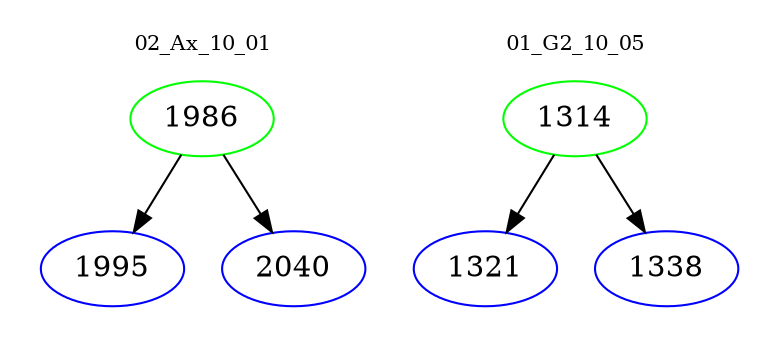 digraph{
subgraph cluster_0 {
color = white
label = "02_Ax_10_01";
fontsize=10;
T0_1986 [label="1986", color="green"]
T0_1986 -> T0_1995 [color="black"]
T0_1995 [label="1995", color="blue"]
T0_1986 -> T0_2040 [color="black"]
T0_2040 [label="2040", color="blue"]
}
subgraph cluster_1 {
color = white
label = "01_G2_10_05";
fontsize=10;
T1_1314 [label="1314", color="green"]
T1_1314 -> T1_1321 [color="black"]
T1_1321 [label="1321", color="blue"]
T1_1314 -> T1_1338 [color="black"]
T1_1338 [label="1338", color="blue"]
}
}
